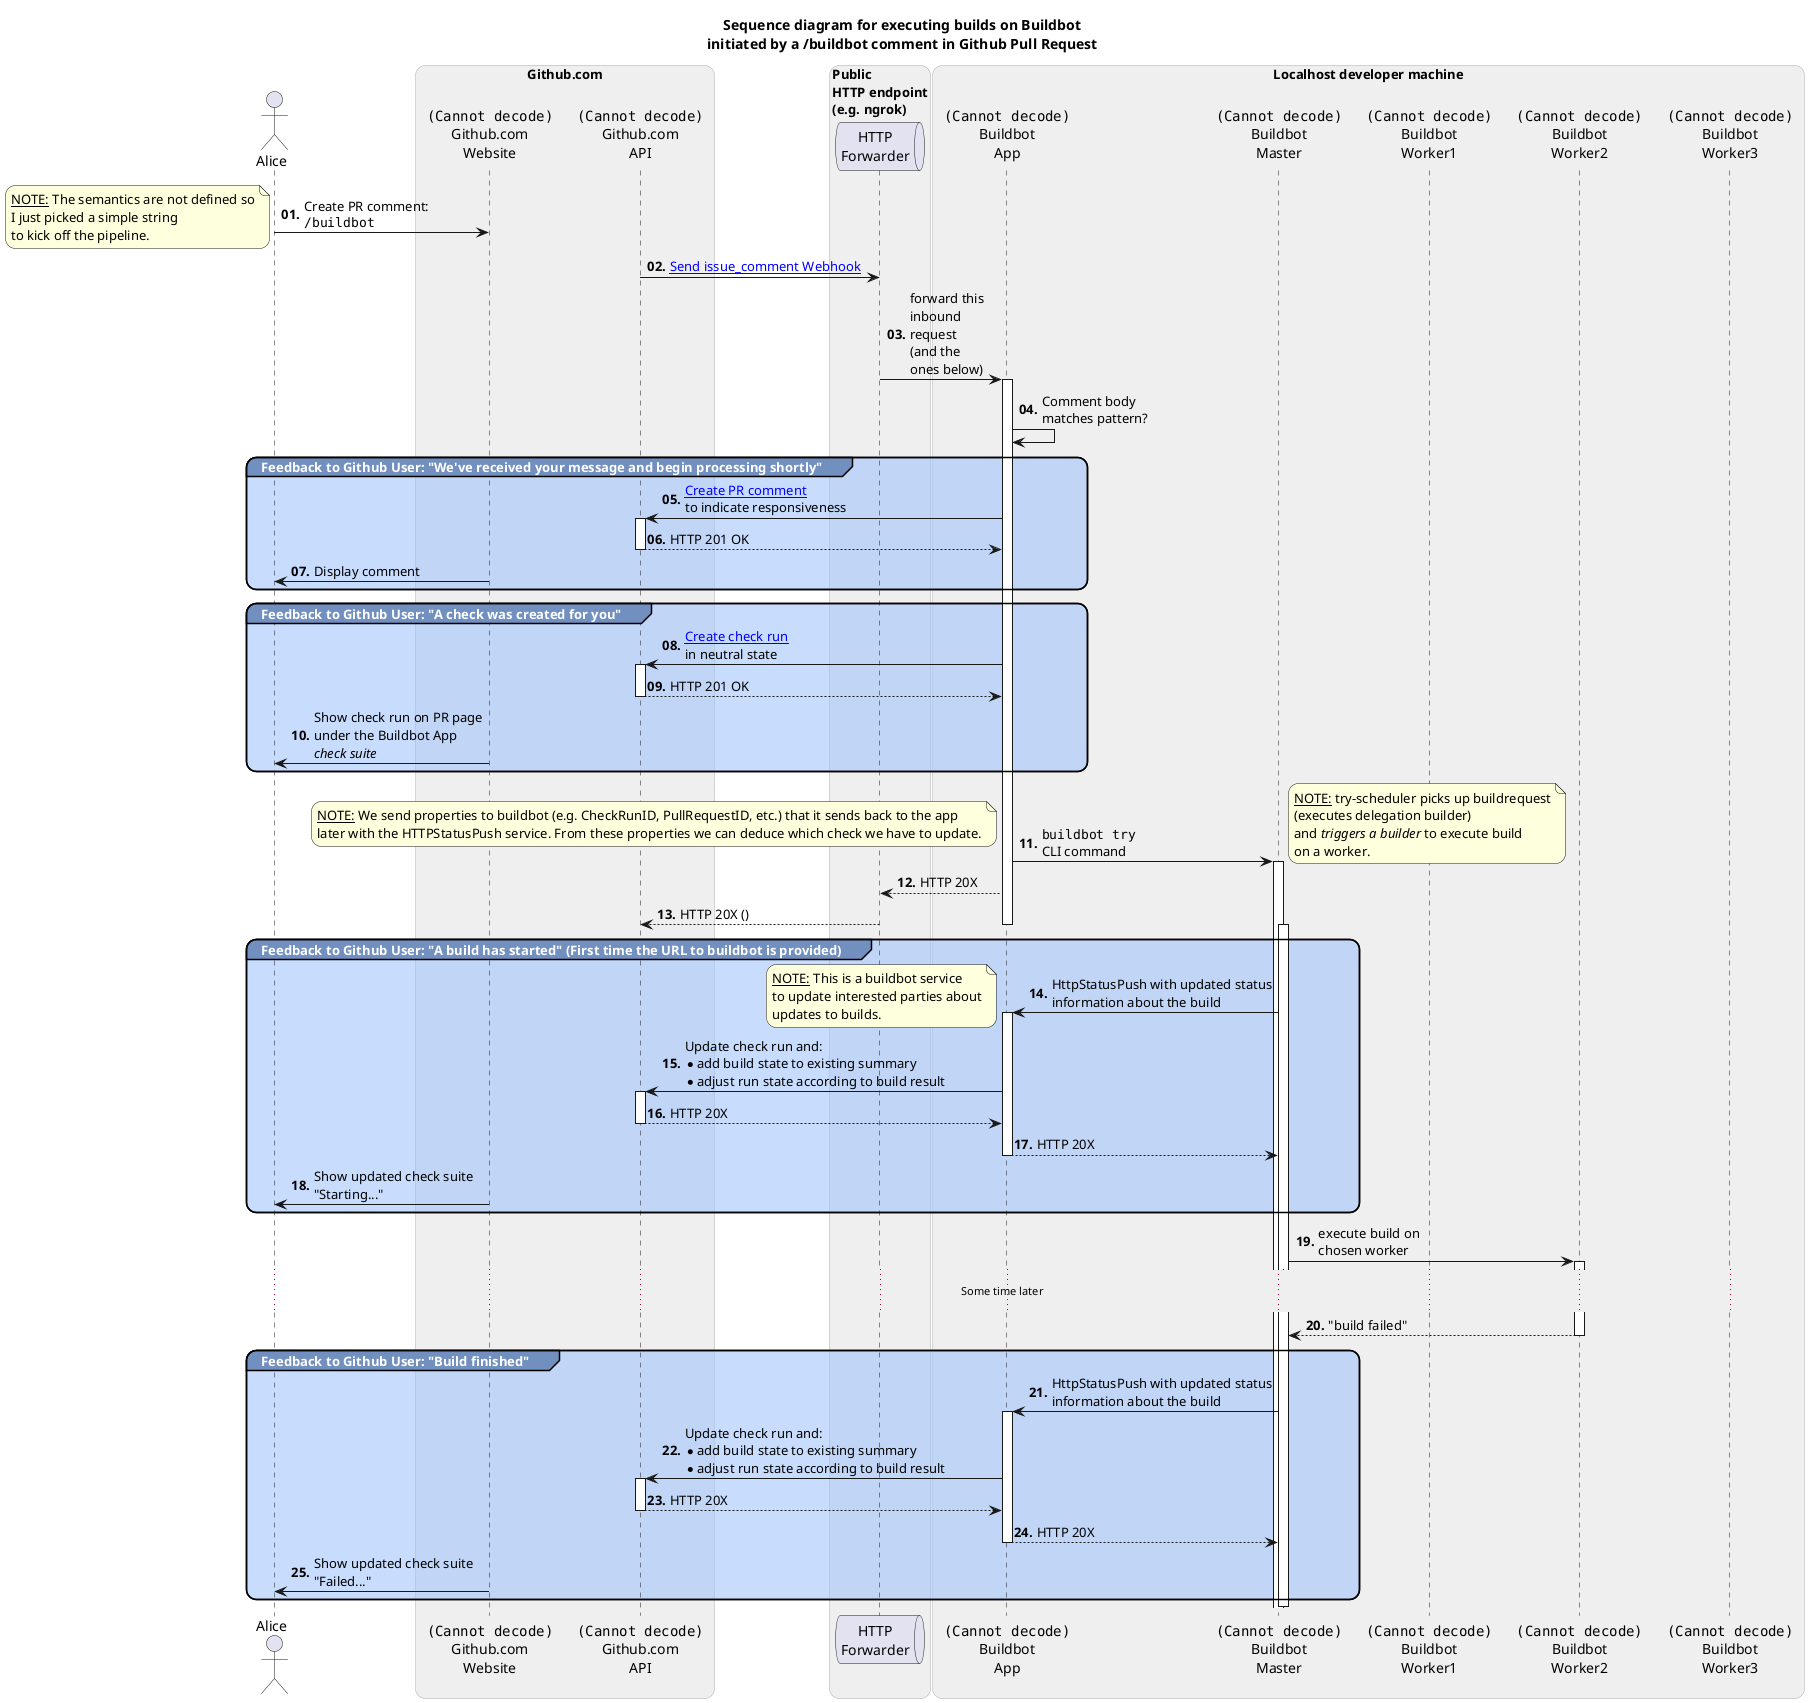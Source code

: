@startuml on-buildbot-comment
' For on-the-fly rendering of the latest version of this diagram, please visit:
' http://www.plantuml.com/plantuml/proxy?idx=0&src=https://raw.githubusercontent.com/kwk/buildbot-app/main/docs/media/on-buildbot-comment.puml&fmt=svg
'
' To generate a PNG diagram from this file follow these steps:
' $ wget -o plantuml.jar http://sourceforge.net/projects/plantuml/files/plantuml.jar/download
' $ java -jar plantuml.jar -verbose on-buildbot-comment.puml

' Give calls and returns a number for easier referencing
autonumber "<B>00."

title
    Sequence diagram for executing builds on Buildbot
    initiated by a /buildbot comment in Github Pull Request
end title

' When you comment this out, you'll get the participants and actors repeated at
' the bottom which is nice for a big diagram
' skinparam style strictuml

skinparam monochrome false
skinparam SequenceBoxBackgroundColor #efefef
skinparam SequenceBoxBorderColor #aeaeae
skinparam roundcorner 20
skinparam SequenceGroupBackgroundColor #718fbf
skinparam SequenceGroupHeaderFontColor #ffffff
skinparam SequenceGroupBodyBackgroundColor #9dc1fc90
' Style participants
skinparam ParticipantBackgroundColor #efefef
skinparam ParticipantBorderColor #efefef
skinparam defaultFontName Red Hat Display Regular

actor "Alice" as alice

box "Github.com"
    participant "<img github-logo/github-mark.png{scale=0.3}>\nGithub.com\nWebsite" as gh
    participant "<img github-logo/github-mark.png{scale=0.3}>\nGithub.com\nAPI" as ghapi
end box

box "Public\nHTTP endpoint\n(e.g. ngrok)"
    queue "HTTP\nForwarder" as forwarder
end box

box "Localhost developer machine"
    participant "<img logo/logo-round-smaller.png{scale=1}>\nBuildbot\nApp" as app
    participant "<img buildbot-logo/buildbot.png{scale=0.3}>\nBuildbot\nMaster" as master
    participant "<img windows-logo/windows.png{scale=0.1}>\nBuildbot\nWorker1" as worker1
    participant "<img tux-logo/tux.svg{scale=0.4}>\nBuildbot\nWorker2" as worker2
    participant "<img apple-logo/apple.png{scale=0.1}>\nBuildbot\nWorker3" as worker3
end box

' app -> forwarder : Register to receive events\n(only needed during\ndevelopment stage)
alice -> gh : Create PR comment:\n""/buildbot""
note left : <u>NOTE:</u> The semantics are not defined so\nI just picked a simple string\nto kick off the pipeline.
ghapi -> forwarder : [[https://docs.github.com/en/webhooks-and-events/webhooks/webhook-events-and-payloads#issue_comment Send issue_comment Webhook]]
forwarder -> app : forward this\ninbound\nrequest\n(and the\nones below)
activate app
        app -> app : Comment body\nmatches pattern?
        
        group Feedback to Github User: "We've received your message and begin processing shortly"
            app -> ghapi : [[https://docs.github.com/en/rest/issues/comments#create-an-issue-comment Create PR comment]]\nto indicate responsiveness
            activate ghapi
                return HTTP 201 OK
            gh -> alice : Display comment
        end

        group Feedback to Github User: "A check was created for you"
            app -> ghapi : [[https://docs.github.com/en/rest/checks/runs#create-a-check-run Create check run]]\nin neutral state
            activate ghapi
                return HTTP 201 OK
            gh -> alice : Show check run on PR page\nunder the Buildbot App\n<i>check suite</i>
        end

        app -> master : ""buildbot try""\nCLI command
        note left : <u>NOTE:</u> We send properties to buildbot (e.g. CheckRunID, PullRequestID, etc.) that it sends back to the app\nlater with the HTTPStatusPush service. From these properties we can deduce which check we have to update.
        activate master
            note right : <u>NOTE:</u> try-scheduler picks up buildrequest\n(executes delegation builder)\nand <i>triggers a builder</i> to execute build\non a worker. 
        app --> forwarder : HTTP 20X
    forwarder --> ghapi : HTTP 20X ()
deactivate app
        
activate master
    
    group Feedback to Github User: "A build has started" (First time the URL to buildbot is provided)
        master -> app : HttpStatusPush with updated status\ninformation about the build
        note left : <u>NOTE:</u> This is a buildbot service\nto update interested parties about\nupdates to builds.
        activate app
            app -> ghapi : Update check run and:\n* add build state to existing summary\n*adjust run state according to build result
            activate ghapi
                return HTTP 20X
            return HTTP 20X
        gh -> alice : Show updated check suite\n"Starting..."
    end
    
    master -> worker2 : execute build on\nchosen worker

    activate worker2
        ...Some time later...
        return "build failed"
    
    group Feedback to Github User: "Build finished"
        master -> app : HttpStatusPush with updated status\ninformation about the build
        activate app
            app -> ghapi : Update check run and:\n* add build state to existing summary\n*adjust run state according to build result
            activate ghapi
                return HTTP 20X
            return HTTP 20X
        gh -> alice : Show updated check suite\n"Failed..."
    end
    
    deactivate master

@enduml: